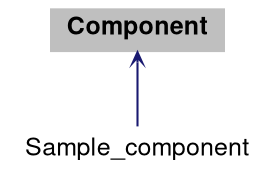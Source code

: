 digraph "Component"
{
 // LATEX_PDF_SIZE
  bgcolor="transparent";
  edge [fontname="Helvetica,Arial,sans-serif",fontsize=15,labelfontsize=15 arrowhead=open arrowtail=open arrowsize=0.5];
  node [fontname="Helvetica,Arial,sans-serif",fontsize=15,fontsize=12 shape=plaintext];
  Node1 [label=<<b>Component</b>>,height=0.2,width=0.4,color="black", fillcolor="grey75", style="filled", fontcolor="black",tooltip="accepts a pure virtual Abstract_visitor"];
  Node1 -> Node2 [dir="back",color="midnightblue",style="solid"];
  Node2 [label="Sample_component",height=0.2,width=0.4,color="black",URL="$structSample__component.html",tooltip="one of many components is independent from Sample_visitor and implementations of function visit."];
}
